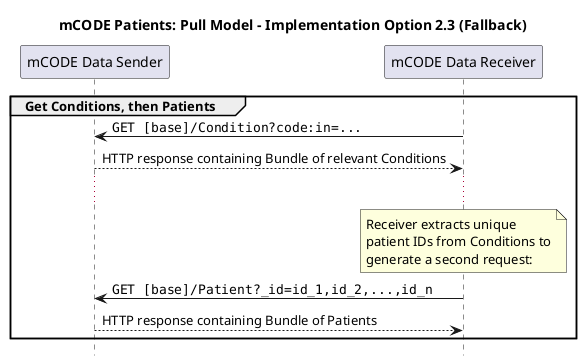 @startuml
skinparam defaultFontName Arial

title mCODE Patients: Pull Model - Implementation Option 2.3 (Fallback)
hide footbox
participant "mCODE Data Sender" as Sender
participant "mCODE Data Receiver" as Receiver

group Get Conditions, then Patients
    "Receiver" -> "Sender" : ""GET [base]/Condition?code:in=...""
    "Sender" --> "Receiver" : HTTP response containing Bundle of relevant Conditions
    ...
    note over Receiver
    Receiver extracts unique
    patient IDs from Conditions to
    generate a second request:
    end note
    "Receiver" -> "Sender" : ""GET [base]/Patient?_id=id_1,id_2,...,id_n""
    "Sender" --> "Receiver" : HTTP response containing Bundle of Patients
end


@enduml

